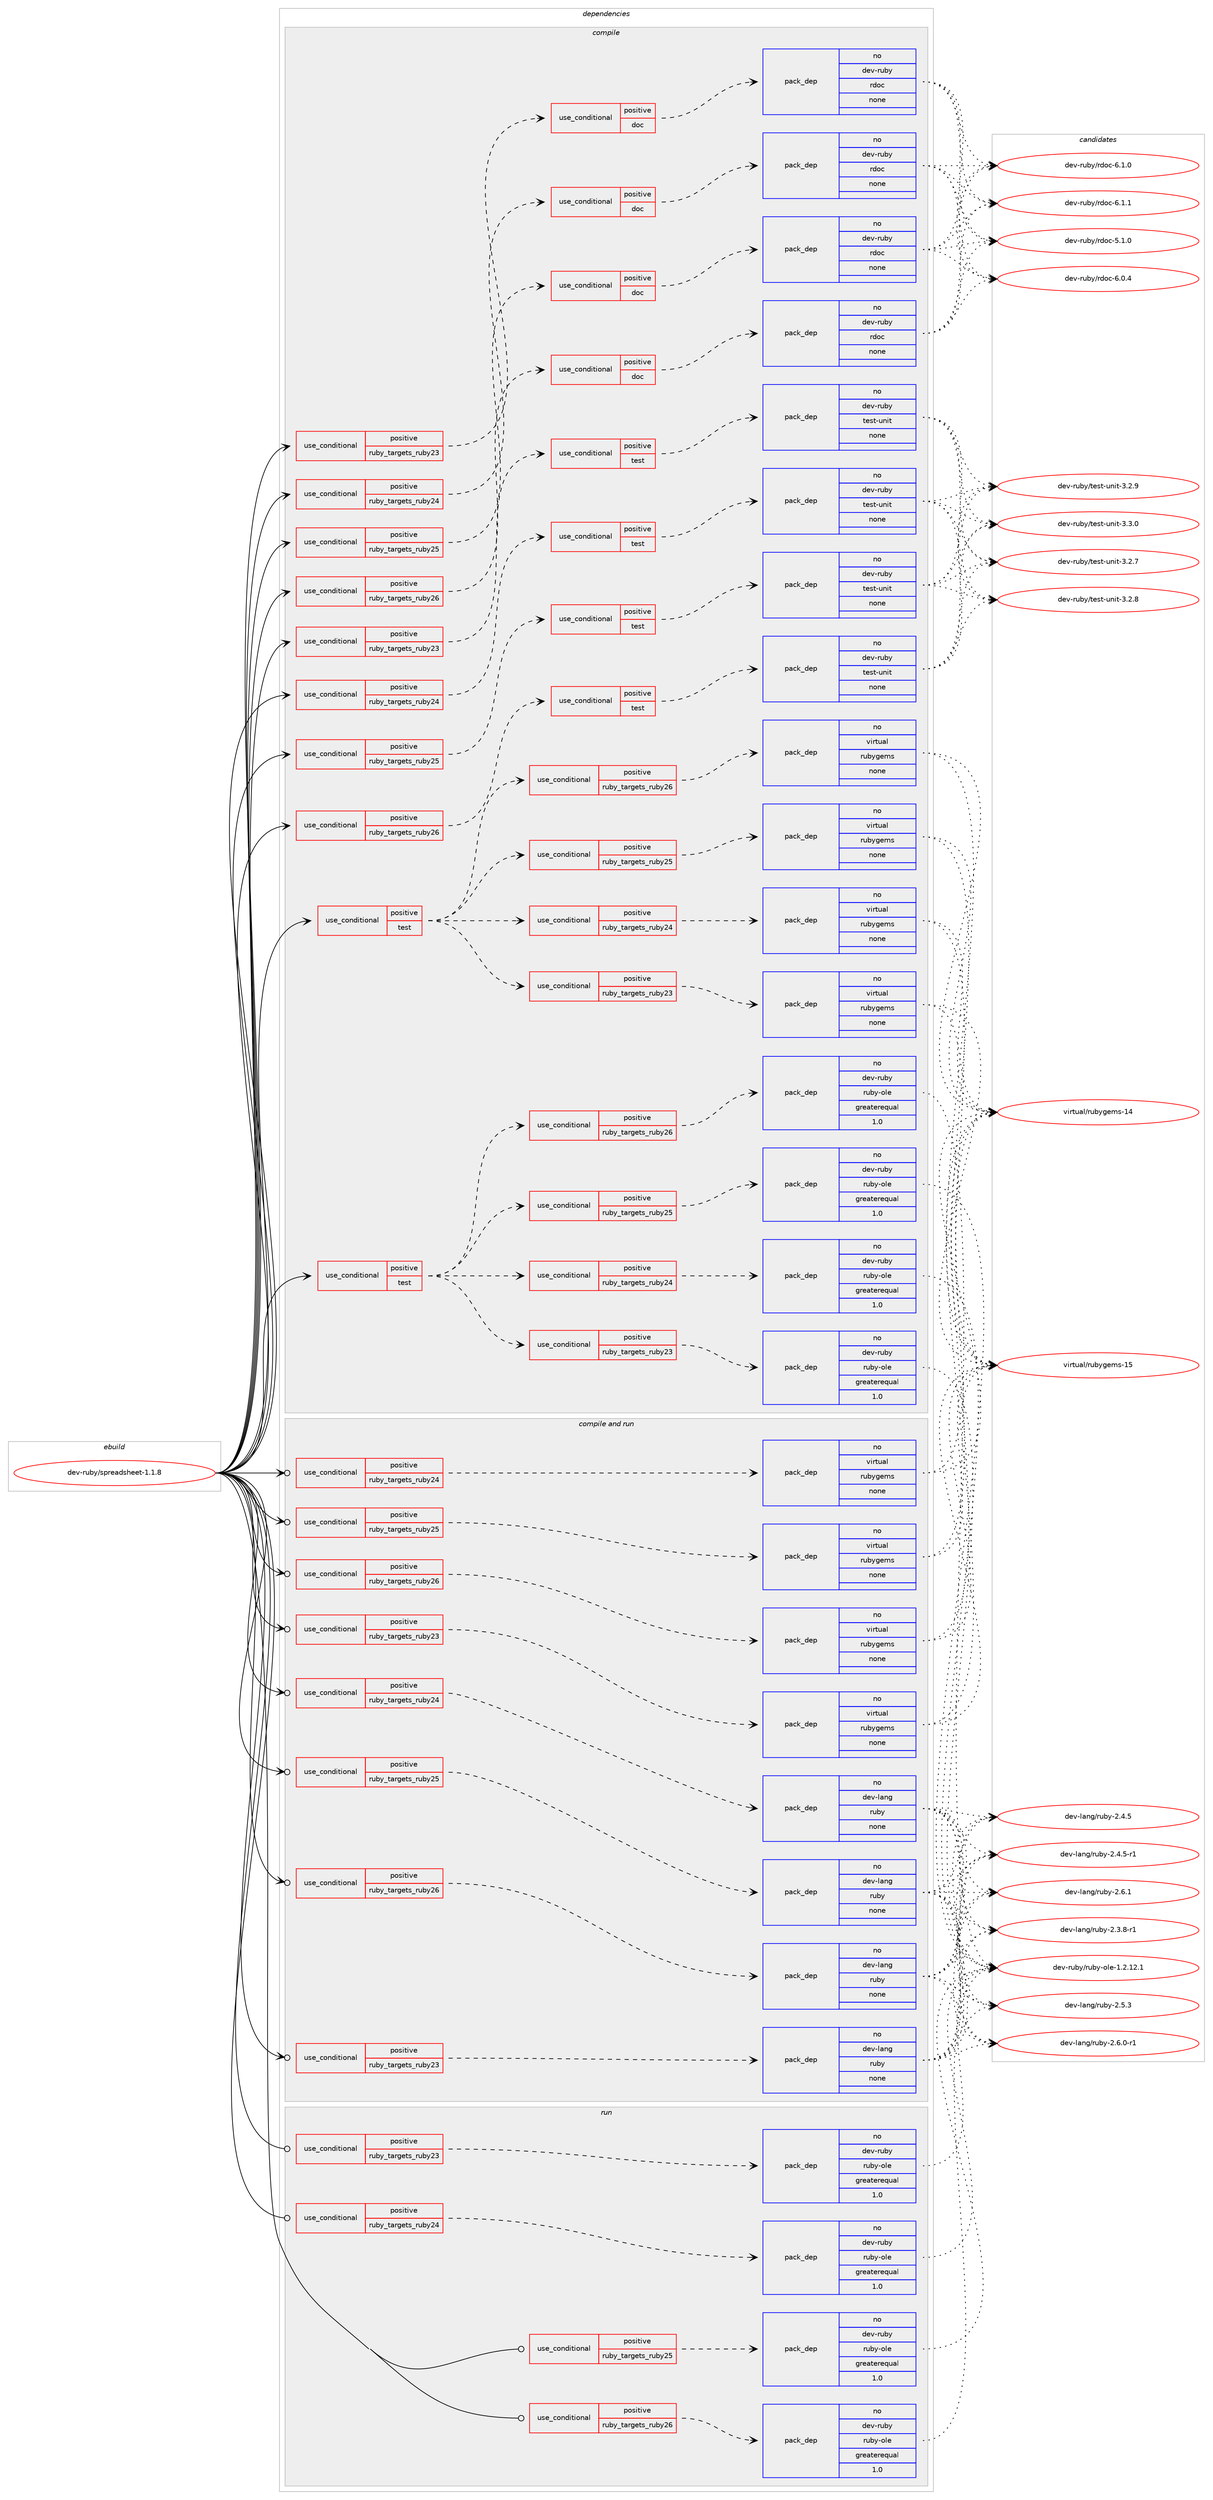 digraph prolog {

# *************
# Graph options
# *************

newrank=true;
concentrate=true;
compound=true;
graph [rankdir=LR,fontname=Helvetica,fontsize=10,ranksep=1.5];#, ranksep=2.5, nodesep=0.2];
edge  [arrowhead=vee];
node  [fontname=Helvetica,fontsize=10];

# **********
# The ebuild
# **********

subgraph cluster_leftcol {
color=gray;
rank=same;
label=<<i>ebuild</i>>;
id [label="dev-ruby/spreadsheet-1.1.8", color=red, width=4, href="../dev-ruby/spreadsheet-1.1.8.svg"];
}

# ****************
# The dependencies
# ****************

subgraph cluster_midcol {
color=gray;
label=<<i>dependencies</i>>;
subgraph cluster_compile {
fillcolor="#eeeeee";
style=filled;
label=<<i>compile</i>>;
subgraph cond418747 {
dependency1530541 [label=<<TABLE BORDER="0" CELLBORDER="1" CELLSPACING="0" CELLPADDING="4"><TR><TD ROWSPAN="3" CELLPADDING="10">use_conditional</TD></TR><TR><TD>positive</TD></TR><TR><TD>ruby_targets_ruby23</TD></TR></TABLE>>, shape=none, color=red];
subgraph cond418748 {
dependency1530542 [label=<<TABLE BORDER="0" CELLBORDER="1" CELLSPACING="0" CELLPADDING="4"><TR><TD ROWSPAN="3" CELLPADDING="10">use_conditional</TD></TR><TR><TD>positive</TD></TR><TR><TD>doc</TD></TR></TABLE>>, shape=none, color=red];
subgraph pack1088278 {
dependency1530543 [label=<<TABLE BORDER="0" CELLBORDER="1" CELLSPACING="0" CELLPADDING="4" WIDTH="220"><TR><TD ROWSPAN="6" CELLPADDING="30">pack_dep</TD></TR><TR><TD WIDTH="110">no</TD></TR><TR><TD>dev-ruby</TD></TR><TR><TD>rdoc</TD></TR><TR><TD>none</TD></TR><TR><TD></TD></TR></TABLE>>, shape=none, color=blue];
}
dependency1530542:e -> dependency1530543:w [weight=20,style="dashed",arrowhead="vee"];
}
dependency1530541:e -> dependency1530542:w [weight=20,style="dashed",arrowhead="vee"];
}
id:e -> dependency1530541:w [weight=20,style="solid",arrowhead="vee"];
subgraph cond418749 {
dependency1530544 [label=<<TABLE BORDER="0" CELLBORDER="1" CELLSPACING="0" CELLPADDING="4"><TR><TD ROWSPAN="3" CELLPADDING="10">use_conditional</TD></TR><TR><TD>positive</TD></TR><TR><TD>ruby_targets_ruby23</TD></TR></TABLE>>, shape=none, color=red];
subgraph cond418750 {
dependency1530545 [label=<<TABLE BORDER="0" CELLBORDER="1" CELLSPACING="0" CELLPADDING="4"><TR><TD ROWSPAN="3" CELLPADDING="10">use_conditional</TD></TR><TR><TD>positive</TD></TR><TR><TD>test</TD></TR></TABLE>>, shape=none, color=red];
subgraph pack1088279 {
dependency1530546 [label=<<TABLE BORDER="0" CELLBORDER="1" CELLSPACING="0" CELLPADDING="4" WIDTH="220"><TR><TD ROWSPAN="6" CELLPADDING="30">pack_dep</TD></TR><TR><TD WIDTH="110">no</TD></TR><TR><TD>dev-ruby</TD></TR><TR><TD>test-unit</TD></TR><TR><TD>none</TD></TR><TR><TD></TD></TR></TABLE>>, shape=none, color=blue];
}
dependency1530545:e -> dependency1530546:w [weight=20,style="dashed",arrowhead="vee"];
}
dependency1530544:e -> dependency1530545:w [weight=20,style="dashed",arrowhead="vee"];
}
id:e -> dependency1530544:w [weight=20,style="solid",arrowhead="vee"];
subgraph cond418751 {
dependency1530547 [label=<<TABLE BORDER="0" CELLBORDER="1" CELLSPACING="0" CELLPADDING="4"><TR><TD ROWSPAN="3" CELLPADDING="10">use_conditional</TD></TR><TR><TD>positive</TD></TR><TR><TD>ruby_targets_ruby24</TD></TR></TABLE>>, shape=none, color=red];
subgraph cond418752 {
dependency1530548 [label=<<TABLE BORDER="0" CELLBORDER="1" CELLSPACING="0" CELLPADDING="4"><TR><TD ROWSPAN="3" CELLPADDING="10">use_conditional</TD></TR><TR><TD>positive</TD></TR><TR><TD>doc</TD></TR></TABLE>>, shape=none, color=red];
subgraph pack1088280 {
dependency1530549 [label=<<TABLE BORDER="0" CELLBORDER="1" CELLSPACING="0" CELLPADDING="4" WIDTH="220"><TR><TD ROWSPAN="6" CELLPADDING="30">pack_dep</TD></TR><TR><TD WIDTH="110">no</TD></TR><TR><TD>dev-ruby</TD></TR><TR><TD>rdoc</TD></TR><TR><TD>none</TD></TR><TR><TD></TD></TR></TABLE>>, shape=none, color=blue];
}
dependency1530548:e -> dependency1530549:w [weight=20,style="dashed",arrowhead="vee"];
}
dependency1530547:e -> dependency1530548:w [weight=20,style="dashed",arrowhead="vee"];
}
id:e -> dependency1530547:w [weight=20,style="solid",arrowhead="vee"];
subgraph cond418753 {
dependency1530550 [label=<<TABLE BORDER="0" CELLBORDER="1" CELLSPACING="0" CELLPADDING="4"><TR><TD ROWSPAN="3" CELLPADDING="10">use_conditional</TD></TR><TR><TD>positive</TD></TR><TR><TD>ruby_targets_ruby24</TD></TR></TABLE>>, shape=none, color=red];
subgraph cond418754 {
dependency1530551 [label=<<TABLE BORDER="0" CELLBORDER="1" CELLSPACING="0" CELLPADDING="4"><TR><TD ROWSPAN="3" CELLPADDING="10">use_conditional</TD></TR><TR><TD>positive</TD></TR><TR><TD>test</TD></TR></TABLE>>, shape=none, color=red];
subgraph pack1088281 {
dependency1530552 [label=<<TABLE BORDER="0" CELLBORDER="1" CELLSPACING="0" CELLPADDING="4" WIDTH="220"><TR><TD ROWSPAN="6" CELLPADDING="30">pack_dep</TD></TR><TR><TD WIDTH="110">no</TD></TR><TR><TD>dev-ruby</TD></TR><TR><TD>test-unit</TD></TR><TR><TD>none</TD></TR><TR><TD></TD></TR></TABLE>>, shape=none, color=blue];
}
dependency1530551:e -> dependency1530552:w [weight=20,style="dashed",arrowhead="vee"];
}
dependency1530550:e -> dependency1530551:w [weight=20,style="dashed",arrowhead="vee"];
}
id:e -> dependency1530550:w [weight=20,style="solid",arrowhead="vee"];
subgraph cond418755 {
dependency1530553 [label=<<TABLE BORDER="0" CELLBORDER="1" CELLSPACING="0" CELLPADDING="4"><TR><TD ROWSPAN="3" CELLPADDING="10">use_conditional</TD></TR><TR><TD>positive</TD></TR><TR><TD>ruby_targets_ruby25</TD></TR></TABLE>>, shape=none, color=red];
subgraph cond418756 {
dependency1530554 [label=<<TABLE BORDER="0" CELLBORDER="1" CELLSPACING="0" CELLPADDING="4"><TR><TD ROWSPAN="3" CELLPADDING="10">use_conditional</TD></TR><TR><TD>positive</TD></TR><TR><TD>doc</TD></TR></TABLE>>, shape=none, color=red];
subgraph pack1088282 {
dependency1530555 [label=<<TABLE BORDER="0" CELLBORDER="1" CELLSPACING="0" CELLPADDING="4" WIDTH="220"><TR><TD ROWSPAN="6" CELLPADDING="30">pack_dep</TD></TR><TR><TD WIDTH="110">no</TD></TR><TR><TD>dev-ruby</TD></TR><TR><TD>rdoc</TD></TR><TR><TD>none</TD></TR><TR><TD></TD></TR></TABLE>>, shape=none, color=blue];
}
dependency1530554:e -> dependency1530555:w [weight=20,style="dashed",arrowhead="vee"];
}
dependency1530553:e -> dependency1530554:w [weight=20,style="dashed",arrowhead="vee"];
}
id:e -> dependency1530553:w [weight=20,style="solid",arrowhead="vee"];
subgraph cond418757 {
dependency1530556 [label=<<TABLE BORDER="0" CELLBORDER="1" CELLSPACING="0" CELLPADDING="4"><TR><TD ROWSPAN="3" CELLPADDING="10">use_conditional</TD></TR><TR><TD>positive</TD></TR><TR><TD>ruby_targets_ruby25</TD></TR></TABLE>>, shape=none, color=red];
subgraph cond418758 {
dependency1530557 [label=<<TABLE BORDER="0" CELLBORDER="1" CELLSPACING="0" CELLPADDING="4"><TR><TD ROWSPAN="3" CELLPADDING="10">use_conditional</TD></TR><TR><TD>positive</TD></TR><TR><TD>test</TD></TR></TABLE>>, shape=none, color=red];
subgraph pack1088283 {
dependency1530558 [label=<<TABLE BORDER="0" CELLBORDER="1" CELLSPACING="0" CELLPADDING="4" WIDTH="220"><TR><TD ROWSPAN="6" CELLPADDING="30">pack_dep</TD></TR><TR><TD WIDTH="110">no</TD></TR><TR><TD>dev-ruby</TD></TR><TR><TD>test-unit</TD></TR><TR><TD>none</TD></TR><TR><TD></TD></TR></TABLE>>, shape=none, color=blue];
}
dependency1530557:e -> dependency1530558:w [weight=20,style="dashed",arrowhead="vee"];
}
dependency1530556:e -> dependency1530557:w [weight=20,style="dashed",arrowhead="vee"];
}
id:e -> dependency1530556:w [weight=20,style="solid",arrowhead="vee"];
subgraph cond418759 {
dependency1530559 [label=<<TABLE BORDER="0" CELLBORDER="1" CELLSPACING="0" CELLPADDING="4"><TR><TD ROWSPAN="3" CELLPADDING="10">use_conditional</TD></TR><TR><TD>positive</TD></TR><TR><TD>ruby_targets_ruby26</TD></TR></TABLE>>, shape=none, color=red];
subgraph cond418760 {
dependency1530560 [label=<<TABLE BORDER="0" CELLBORDER="1" CELLSPACING="0" CELLPADDING="4"><TR><TD ROWSPAN="3" CELLPADDING="10">use_conditional</TD></TR><TR><TD>positive</TD></TR><TR><TD>doc</TD></TR></TABLE>>, shape=none, color=red];
subgraph pack1088284 {
dependency1530561 [label=<<TABLE BORDER="0" CELLBORDER="1" CELLSPACING="0" CELLPADDING="4" WIDTH="220"><TR><TD ROWSPAN="6" CELLPADDING="30">pack_dep</TD></TR><TR><TD WIDTH="110">no</TD></TR><TR><TD>dev-ruby</TD></TR><TR><TD>rdoc</TD></TR><TR><TD>none</TD></TR><TR><TD></TD></TR></TABLE>>, shape=none, color=blue];
}
dependency1530560:e -> dependency1530561:w [weight=20,style="dashed",arrowhead="vee"];
}
dependency1530559:e -> dependency1530560:w [weight=20,style="dashed",arrowhead="vee"];
}
id:e -> dependency1530559:w [weight=20,style="solid",arrowhead="vee"];
subgraph cond418761 {
dependency1530562 [label=<<TABLE BORDER="0" CELLBORDER="1" CELLSPACING="0" CELLPADDING="4"><TR><TD ROWSPAN="3" CELLPADDING="10">use_conditional</TD></TR><TR><TD>positive</TD></TR><TR><TD>ruby_targets_ruby26</TD></TR></TABLE>>, shape=none, color=red];
subgraph cond418762 {
dependency1530563 [label=<<TABLE BORDER="0" CELLBORDER="1" CELLSPACING="0" CELLPADDING="4"><TR><TD ROWSPAN="3" CELLPADDING="10">use_conditional</TD></TR><TR><TD>positive</TD></TR><TR><TD>test</TD></TR></TABLE>>, shape=none, color=red];
subgraph pack1088285 {
dependency1530564 [label=<<TABLE BORDER="0" CELLBORDER="1" CELLSPACING="0" CELLPADDING="4" WIDTH="220"><TR><TD ROWSPAN="6" CELLPADDING="30">pack_dep</TD></TR><TR><TD WIDTH="110">no</TD></TR><TR><TD>dev-ruby</TD></TR><TR><TD>test-unit</TD></TR><TR><TD>none</TD></TR><TR><TD></TD></TR></TABLE>>, shape=none, color=blue];
}
dependency1530563:e -> dependency1530564:w [weight=20,style="dashed",arrowhead="vee"];
}
dependency1530562:e -> dependency1530563:w [weight=20,style="dashed",arrowhead="vee"];
}
id:e -> dependency1530562:w [weight=20,style="solid",arrowhead="vee"];
subgraph cond418763 {
dependency1530565 [label=<<TABLE BORDER="0" CELLBORDER="1" CELLSPACING="0" CELLPADDING="4"><TR><TD ROWSPAN="3" CELLPADDING="10">use_conditional</TD></TR><TR><TD>positive</TD></TR><TR><TD>test</TD></TR></TABLE>>, shape=none, color=red];
subgraph cond418764 {
dependency1530566 [label=<<TABLE BORDER="0" CELLBORDER="1" CELLSPACING="0" CELLPADDING="4"><TR><TD ROWSPAN="3" CELLPADDING="10">use_conditional</TD></TR><TR><TD>positive</TD></TR><TR><TD>ruby_targets_ruby23</TD></TR></TABLE>>, shape=none, color=red];
subgraph pack1088286 {
dependency1530567 [label=<<TABLE BORDER="0" CELLBORDER="1" CELLSPACING="0" CELLPADDING="4" WIDTH="220"><TR><TD ROWSPAN="6" CELLPADDING="30">pack_dep</TD></TR><TR><TD WIDTH="110">no</TD></TR><TR><TD>dev-ruby</TD></TR><TR><TD>ruby-ole</TD></TR><TR><TD>greaterequal</TD></TR><TR><TD>1.0</TD></TR></TABLE>>, shape=none, color=blue];
}
dependency1530566:e -> dependency1530567:w [weight=20,style="dashed",arrowhead="vee"];
}
dependency1530565:e -> dependency1530566:w [weight=20,style="dashed",arrowhead="vee"];
subgraph cond418765 {
dependency1530568 [label=<<TABLE BORDER="0" CELLBORDER="1" CELLSPACING="0" CELLPADDING="4"><TR><TD ROWSPAN="3" CELLPADDING="10">use_conditional</TD></TR><TR><TD>positive</TD></TR><TR><TD>ruby_targets_ruby24</TD></TR></TABLE>>, shape=none, color=red];
subgraph pack1088287 {
dependency1530569 [label=<<TABLE BORDER="0" CELLBORDER="1" CELLSPACING="0" CELLPADDING="4" WIDTH="220"><TR><TD ROWSPAN="6" CELLPADDING="30">pack_dep</TD></TR><TR><TD WIDTH="110">no</TD></TR><TR><TD>dev-ruby</TD></TR><TR><TD>ruby-ole</TD></TR><TR><TD>greaterequal</TD></TR><TR><TD>1.0</TD></TR></TABLE>>, shape=none, color=blue];
}
dependency1530568:e -> dependency1530569:w [weight=20,style="dashed",arrowhead="vee"];
}
dependency1530565:e -> dependency1530568:w [weight=20,style="dashed",arrowhead="vee"];
subgraph cond418766 {
dependency1530570 [label=<<TABLE BORDER="0" CELLBORDER="1" CELLSPACING="0" CELLPADDING="4"><TR><TD ROWSPAN="3" CELLPADDING="10">use_conditional</TD></TR><TR><TD>positive</TD></TR><TR><TD>ruby_targets_ruby25</TD></TR></TABLE>>, shape=none, color=red];
subgraph pack1088288 {
dependency1530571 [label=<<TABLE BORDER="0" CELLBORDER="1" CELLSPACING="0" CELLPADDING="4" WIDTH="220"><TR><TD ROWSPAN="6" CELLPADDING="30">pack_dep</TD></TR><TR><TD WIDTH="110">no</TD></TR><TR><TD>dev-ruby</TD></TR><TR><TD>ruby-ole</TD></TR><TR><TD>greaterequal</TD></TR><TR><TD>1.0</TD></TR></TABLE>>, shape=none, color=blue];
}
dependency1530570:e -> dependency1530571:w [weight=20,style="dashed",arrowhead="vee"];
}
dependency1530565:e -> dependency1530570:w [weight=20,style="dashed",arrowhead="vee"];
subgraph cond418767 {
dependency1530572 [label=<<TABLE BORDER="0" CELLBORDER="1" CELLSPACING="0" CELLPADDING="4"><TR><TD ROWSPAN="3" CELLPADDING="10">use_conditional</TD></TR><TR><TD>positive</TD></TR><TR><TD>ruby_targets_ruby26</TD></TR></TABLE>>, shape=none, color=red];
subgraph pack1088289 {
dependency1530573 [label=<<TABLE BORDER="0" CELLBORDER="1" CELLSPACING="0" CELLPADDING="4" WIDTH="220"><TR><TD ROWSPAN="6" CELLPADDING="30">pack_dep</TD></TR><TR><TD WIDTH="110">no</TD></TR><TR><TD>dev-ruby</TD></TR><TR><TD>ruby-ole</TD></TR><TR><TD>greaterequal</TD></TR><TR><TD>1.0</TD></TR></TABLE>>, shape=none, color=blue];
}
dependency1530572:e -> dependency1530573:w [weight=20,style="dashed",arrowhead="vee"];
}
dependency1530565:e -> dependency1530572:w [weight=20,style="dashed",arrowhead="vee"];
}
id:e -> dependency1530565:w [weight=20,style="solid",arrowhead="vee"];
subgraph cond418768 {
dependency1530574 [label=<<TABLE BORDER="0" CELLBORDER="1" CELLSPACING="0" CELLPADDING="4"><TR><TD ROWSPAN="3" CELLPADDING="10">use_conditional</TD></TR><TR><TD>positive</TD></TR><TR><TD>test</TD></TR></TABLE>>, shape=none, color=red];
subgraph cond418769 {
dependency1530575 [label=<<TABLE BORDER="0" CELLBORDER="1" CELLSPACING="0" CELLPADDING="4"><TR><TD ROWSPAN="3" CELLPADDING="10">use_conditional</TD></TR><TR><TD>positive</TD></TR><TR><TD>ruby_targets_ruby23</TD></TR></TABLE>>, shape=none, color=red];
subgraph pack1088290 {
dependency1530576 [label=<<TABLE BORDER="0" CELLBORDER="1" CELLSPACING="0" CELLPADDING="4" WIDTH="220"><TR><TD ROWSPAN="6" CELLPADDING="30">pack_dep</TD></TR><TR><TD WIDTH="110">no</TD></TR><TR><TD>virtual</TD></TR><TR><TD>rubygems</TD></TR><TR><TD>none</TD></TR><TR><TD></TD></TR></TABLE>>, shape=none, color=blue];
}
dependency1530575:e -> dependency1530576:w [weight=20,style="dashed",arrowhead="vee"];
}
dependency1530574:e -> dependency1530575:w [weight=20,style="dashed",arrowhead="vee"];
subgraph cond418770 {
dependency1530577 [label=<<TABLE BORDER="0" CELLBORDER="1" CELLSPACING="0" CELLPADDING="4"><TR><TD ROWSPAN="3" CELLPADDING="10">use_conditional</TD></TR><TR><TD>positive</TD></TR><TR><TD>ruby_targets_ruby24</TD></TR></TABLE>>, shape=none, color=red];
subgraph pack1088291 {
dependency1530578 [label=<<TABLE BORDER="0" CELLBORDER="1" CELLSPACING="0" CELLPADDING="4" WIDTH="220"><TR><TD ROWSPAN="6" CELLPADDING="30">pack_dep</TD></TR><TR><TD WIDTH="110">no</TD></TR><TR><TD>virtual</TD></TR><TR><TD>rubygems</TD></TR><TR><TD>none</TD></TR><TR><TD></TD></TR></TABLE>>, shape=none, color=blue];
}
dependency1530577:e -> dependency1530578:w [weight=20,style="dashed",arrowhead="vee"];
}
dependency1530574:e -> dependency1530577:w [weight=20,style="dashed",arrowhead="vee"];
subgraph cond418771 {
dependency1530579 [label=<<TABLE BORDER="0" CELLBORDER="1" CELLSPACING="0" CELLPADDING="4"><TR><TD ROWSPAN="3" CELLPADDING="10">use_conditional</TD></TR><TR><TD>positive</TD></TR><TR><TD>ruby_targets_ruby25</TD></TR></TABLE>>, shape=none, color=red];
subgraph pack1088292 {
dependency1530580 [label=<<TABLE BORDER="0" CELLBORDER="1" CELLSPACING="0" CELLPADDING="4" WIDTH="220"><TR><TD ROWSPAN="6" CELLPADDING="30">pack_dep</TD></TR><TR><TD WIDTH="110">no</TD></TR><TR><TD>virtual</TD></TR><TR><TD>rubygems</TD></TR><TR><TD>none</TD></TR><TR><TD></TD></TR></TABLE>>, shape=none, color=blue];
}
dependency1530579:e -> dependency1530580:w [weight=20,style="dashed",arrowhead="vee"];
}
dependency1530574:e -> dependency1530579:w [weight=20,style="dashed",arrowhead="vee"];
subgraph cond418772 {
dependency1530581 [label=<<TABLE BORDER="0" CELLBORDER="1" CELLSPACING="0" CELLPADDING="4"><TR><TD ROWSPAN="3" CELLPADDING="10">use_conditional</TD></TR><TR><TD>positive</TD></TR><TR><TD>ruby_targets_ruby26</TD></TR></TABLE>>, shape=none, color=red];
subgraph pack1088293 {
dependency1530582 [label=<<TABLE BORDER="0" CELLBORDER="1" CELLSPACING="0" CELLPADDING="4" WIDTH="220"><TR><TD ROWSPAN="6" CELLPADDING="30">pack_dep</TD></TR><TR><TD WIDTH="110">no</TD></TR><TR><TD>virtual</TD></TR><TR><TD>rubygems</TD></TR><TR><TD>none</TD></TR><TR><TD></TD></TR></TABLE>>, shape=none, color=blue];
}
dependency1530581:e -> dependency1530582:w [weight=20,style="dashed",arrowhead="vee"];
}
dependency1530574:e -> dependency1530581:w [weight=20,style="dashed",arrowhead="vee"];
}
id:e -> dependency1530574:w [weight=20,style="solid",arrowhead="vee"];
}
subgraph cluster_compileandrun {
fillcolor="#eeeeee";
style=filled;
label=<<i>compile and run</i>>;
subgraph cond418773 {
dependency1530583 [label=<<TABLE BORDER="0" CELLBORDER="1" CELLSPACING="0" CELLPADDING="4"><TR><TD ROWSPAN="3" CELLPADDING="10">use_conditional</TD></TR><TR><TD>positive</TD></TR><TR><TD>ruby_targets_ruby23</TD></TR></TABLE>>, shape=none, color=red];
subgraph pack1088294 {
dependency1530584 [label=<<TABLE BORDER="0" CELLBORDER="1" CELLSPACING="0" CELLPADDING="4" WIDTH="220"><TR><TD ROWSPAN="6" CELLPADDING="30">pack_dep</TD></TR><TR><TD WIDTH="110">no</TD></TR><TR><TD>dev-lang</TD></TR><TR><TD>ruby</TD></TR><TR><TD>none</TD></TR><TR><TD></TD></TR></TABLE>>, shape=none, color=blue];
}
dependency1530583:e -> dependency1530584:w [weight=20,style="dashed",arrowhead="vee"];
}
id:e -> dependency1530583:w [weight=20,style="solid",arrowhead="odotvee"];
subgraph cond418774 {
dependency1530585 [label=<<TABLE BORDER="0" CELLBORDER="1" CELLSPACING="0" CELLPADDING="4"><TR><TD ROWSPAN="3" CELLPADDING="10">use_conditional</TD></TR><TR><TD>positive</TD></TR><TR><TD>ruby_targets_ruby23</TD></TR></TABLE>>, shape=none, color=red];
subgraph pack1088295 {
dependency1530586 [label=<<TABLE BORDER="0" CELLBORDER="1" CELLSPACING="0" CELLPADDING="4" WIDTH="220"><TR><TD ROWSPAN="6" CELLPADDING="30">pack_dep</TD></TR><TR><TD WIDTH="110">no</TD></TR><TR><TD>virtual</TD></TR><TR><TD>rubygems</TD></TR><TR><TD>none</TD></TR><TR><TD></TD></TR></TABLE>>, shape=none, color=blue];
}
dependency1530585:e -> dependency1530586:w [weight=20,style="dashed",arrowhead="vee"];
}
id:e -> dependency1530585:w [weight=20,style="solid",arrowhead="odotvee"];
subgraph cond418775 {
dependency1530587 [label=<<TABLE BORDER="0" CELLBORDER="1" CELLSPACING="0" CELLPADDING="4"><TR><TD ROWSPAN="3" CELLPADDING="10">use_conditional</TD></TR><TR><TD>positive</TD></TR><TR><TD>ruby_targets_ruby24</TD></TR></TABLE>>, shape=none, color=red];
subgraph pack1088296 {
dependency1530588 [label=<<TABLE BORDER="0" CELLBORDER="1" CELLSPACING="0" CELLPADDING="4" WIDTH="220"><TR><TD ROWSPAN="6" CELLPADDING="30">pack_dep</TD></TR><TR><TD WIDTH="110">no</TD></TR><TR><TD>dev-lang</TD></TR><TR><TD>ruby</TD></TR><TR><TD>none</TD></TR><TR><TD></TD></TR></TABLE>>, shape=none, color=blue];
}
dependency1530587:e -> dependency1530588:w [weight=20,style="dashed",arrowhead="vee"];
}
id:e -> dependency1530587:w [weight=20,style="solid",arrowhead="odotvee"];
subgraph cond418776 {
dependency1530589 [label=<<TABLE BORDER="0" CELLBORDER="1" CELLSPACING="0" CELLPADDING="4"><TR><TD ROWSPAN="3" CELLPADDING="10">use_conditional</TD></TR><TR><TD>positive</TD></TR><TR><TD>ruby_targets_ruby24</TD></TR></TABLE>>, shape=none, color=red];
subgraph pack1088297 {
dependency1530590 [label=<<TABLE BORDER="0" CELLBORDER="1" CELLSPACING="0" CELLPADDING="4" WIDTH="220"><TR><TD ROWSPAN="6" CELLPADDING="30">pack_dep</TD></TR><TR><TD WIDTH="110">no</TD></TR><TR><TD>virtual</TD></TR><TR><TD>rubygems</TD></TR><TR><TD>none</TD></TR><TR><TD></TD></TR></TABLE>>, shape=none, color=blue];
}
dependency1530589:e -> dependency1530590:w [weight=20,style="dashed",arrowhead="vee"];
}
id:e -> dependency1530589:w [weight=20,style="solid",arrowhead="odotvee"];
subgraph cond418777 {
dependency1530591 [label=<<TABLE BORDER="0" CELLBORDER="1" CELLSPACING="0" CELLPADDING="4"><TR><TD ROWSPAN="3" CELLPADDING="10">use_conditional</TD></TR><TR><TD>positive</TD></TR><TR><TD>ruby_targets_ruby25</TD></TR></TABLE>>, shape=none, color=red];
subgraph pack1088298 {
dependency1530592 [label=<<TABLE BORDER="0" CELLBORDER="1" CELLSPACING="0" CELLPADDING="4" WIDTH="220"><TR><TD ROWSPAN="6" CELLPADDING="30">pack_dep</TD></TR><TR><TD WIDTH="110">no</TD></TR><TR><TD>dev-lang</TD></TR><TR><TD>ruby</TD></TR><TR><TD>none</TD></TR><TR><TD></TD></TR></TABLE>>, shape=none, color=blue];
}
dependency1530591:e -> dependency1530592:w [weight=20,style="dashed",arrowhead="vee"];
}
id:e -> dependency1530591:w [weight=20,style="solid",arrowhead="odotvee"];
subgraph cond418778 {
dependency1530593 [label=<<TABLE BORDER="0" CELLBORDER="1" CELLSPACING="0" CELLPADDING="4"><TR><TD ROWSPAN="3" CELLPADDING="10">use_conditional</TD></TR><TR><TD>positive</TD></TR><TR><TD>ruby_targets_ruby25</TD></TR></TABLE>>, shape=none, color=red];
subgraph pack1088299 {
dependency1530594 [label=<<TABLE BORDER="0" CELLBORDER="1" CELLSPACING="0" CELLPADDING="4" WIDTH="220"><TR><TD ROWSPAN="6" CELLPADDING="30">pack_dep</TD></TR><TR><TD WIDTH="110">no</TD></TR><TR><TD>virtual</TD></TR><TR><TD>rubygems</TD></TR><TR><TD>none</TD></TR><TR><TD></TD></TR></TABLE>>, shape=none, color=blue];
}
dependency1530593:e -> dependency1530594:w [weight=20,style="dashed",arrowhead="vee"];
}
id:e -> dependency1530593:w [weight=20,style="solid",arrowhead="odotvee"];
subgraph cond418779 {
dependency1530595 [label=<<TABLE BORDER="0" CELLBORDER="1" CELLSPACING="0" CELLPADDING="4"><TR><TD ROWSPAN="3" CELLPADDING="10">use_conditional</TD></TR><TR><TD>positive</TD></TR><TR><TD>ruby_targets_ruby26</TD></TR></TABLE>>, shape=none, color=red];
subgraph pack1088300 {
dependency1530596 [label=<<TABLE BORDER="0" CELLBORDER="1" CELLSPACING="0" CELLPADDING="4" WIDTH="220"><TR><TD ROWSPAN="6" CELLPADDING="30">pack_dep</TD></TR><TR><TD WIDTH="110">no</TD></TR><TR><TD>dev-lang</TD></TR><TR><TD>ruby</TD></TR><TR><TD>none</TD></TR><TR><TD></TD></TR></TABLE>>, shape=none, color=blue];
}
dependency1530595:e -> dependency1530596:w [weight=20,style="dashed",arrowhead="vee"];
}
id:e -> dependency1530595:w [weight=20,style="solid",arrowhead="odotvee"];
subgraph cond418780 {
dependency1530597 [label=<<TABLE BORDER="0" CELLBORDER="1" CELLSPACING="0" CELLPADDING="4"><TR><TD ROWSPAN="3" CELLPADDING="10">use_conditional</TD></TR><TR><TD>positive</TD></TR><TR><TD>ruby_targets_ruby26</TD></TR></TABLE>>, shape=none, color=red];
subgraph pack1088301 {
dependency1530598 [label=<<TABLE BORDER="0" CELLBORDER="1" CELLSPACING="0" CELLPADDING="4" WIDTH="220"><TR><TD ROWSPAN="6" CELLPADDING="30">pack_dep</TD></TR><TR><TD WIDTH="110">no</TD></TR><TR><TD>virtual</TD></TR><TR><TD>rubygems</TD></TR><TR><TD>none</TD></TR><TR><TD></TD></TR></TABLE>>, shape=none, color=blue];
}
dependency1530597:e -> dependency1530598:w [weight=20,style="dashed",arrowhead="vee"];
}
id:e -> dependency1530597:w [weight=20,style="solid",arrowhead="odotvee"];
}
subgraph cluster_run {
fillcolor="#eeeeee";
style=filled;
label=<<i>run</i>>;
subgraph cond418781 {
dependency1530599 [label=<<TABLE BORDER="0" CELLBORDER="1" CELLSPACING="0" CELLPADDING="4"><TR><TD ROWSPAN="3" CELLPADDING="10">use_conditional</TD></TR><TR><TD>positive</TD></TR><TR><TD>ruby_targets_ruby23</TD></TR></TABLE>>, shape=none, color=red];
subgraph pack1088302 {
dependency1530600 [label=<<TABLE BORDER="0" CELLBORDER="1" CELLSPACING="0" CELLPADDING="4" WIDTH="220"><TR><TD ROWSPAN="6" CELLPADDING="30">pack_dep</TD></TR><TR><TD WIDTH="110">no</TD></TR><TR><TD>dev-ruby</TD></TR><TR><TD>ruby-ole</TD></TR><TR><TD>greaterequal</TD></TR><TR><TD>1.0</TD></TR></TABLE>>, shape=none, color=blue];
}
dependency1530599:e -> dependency1530600:w [weight=20,style="dashed",arrowhead="vee"];
}
id:e -> dependency1530599:w [weight=20,style="solid",arrowhead="odot"];
subgraph cond418782 {
dependency1530601 [label=<<TABLE BORDER="0" CELLBORDER="1" CELLSPACING="0" CELLPADDING="4"><TR><TD ROWSPAN="3" CELLPADDING="10">use_conditional</TD></TR><TR><TD>positive</TD></TR><TR><TD>ruby_targets_ruby24</TD></TR></TABLE>>, shape=none, color=red];
subgraph pack1088303 {
dependency1530602 [label=<<TABLE BORDER="0" CELLBORDER="1" CELLSPACING="0" CELLPADDING="4" WIDTH="220"><TR><TD ROWSPAN="6" CELLPADDING="30">pack_dep</TD></TR><TR><TD WIDTH="110">no</TD></TR><TR><TD>dev-ruby</TD></TR><TR><TD>ruby-ole</TD></TR><TR><TD>greaterequal</TD></TR><TR><TD>1.0</TD></TR></TABLE>>, shape=none, color=blue];
}
dependency1530601:e -> dependency1530602:w [weight=20,style="dashed",arrowhead="vee"];
}
id:e -> dependency1530601:w [weight=20,style="solid",arrowhead="odot"];
subgraph cond418783 {
dependency1530603 [label=<<TABLE BORDER="0" CELLBORDER="1" CELLSPACING="0" CELLPADDING="4"><TR><TD ROWSPAN="3" CELLPADDING="10">use_conditional</TD></TR><TR><TD>positive</TD></TR><TR><TD>ruby_targets_ruby25</TD></TR></TABLE>>, shape=none, color=red];
subgraph pack1088304 {
dependency1530604 [label=<<TABLE BORDER="0" CELLBORDER="1" CELLSPACING="0" CELLPADDING="4" WIDTH="220"><TR><TD ROWSPAN="6" CELLPADDING="30">pack_dep</TD></TR><TR><TD WIDTH="110">no</TD></TR><TR><TD>dev-ruby</TD></TR><TR><TD>ruby-ole</TD></TR><TR><TD>greaterequal</TD></TR><TR><TD>1.0</TD></TR></TABLE>>, shape=none, color=blue];
}
dependency1530603:e -> dependency1530604:w [weight=20,style="dashed",arrowhead="vee"];
}
id:e -> dependency1530603:w [weight=20,style="solid",arrowhead="odot"];
subgraph cond418784 {
dependency1530605 [label=<<TABLE BORDER="0" CELLBORDER="1" CELLSPACING="0" CELLPADDING="4"><TR><TD ROWSPAN="3" CELLPADDING="10">use_conditional</TD></TR><TR><TD>positive</TD></TR><TR><TD>ruby_targets_ruby26</TD></TR></TABLE>>, shape=none, color=red];
subgraph pack1088305 {
dependency1530606 [label=<<TABLE BORDER="0" CELLBORDER="1" CELLSPACING="0" CELLPADDING="4" WIDTH="220"><TR><TD ROWSPAN="6" CELLPADDING="30">pack_dep</TD></TR><TR><TD WIDTH="110">no</TD></TR><TR><TD>dev-ruby</TD></TR><TR><TD>ruby-ole</TD></TR><TR><TD>greaterequal</TD></TR><TR><TD>1.0</TD></TR></TABLE>>, shape=none, color=blue];
}
dependency1530605:e -> dependency1530606:w [weight=20,style="dashed",arrowhead="vee"];
}
id:e -> dependency1530605:w [weight=20,style="solid",arrowhead="odot"];
}
}

# **************
# The candidates
# **************

subgraph cluster_choices {
rank=same;
color=gray;
label=<<i>candidates</i>>;

subgraph choice1088278 {
color=black;
nodesep=1;
choice10010111845114117981214711410011199455346494648 [label="dev-ruby/rdoc-5.1.0", color=red, width=4,href="../dev-ruby/rdoc-5.1.0.svg"];
choice10010111845114117981214711410011199455446484652 [label="dev-ruby/rdoc-6.0.4", color=red, width=4,href="../dev-ruby/rdoc-6.0.4.svg"];
choice10010111845114117981214711410011199455446494648 [label="dev-ruby/rdoc-6.1.0", color=red, width=4,href="../dev-ruby/rdoc-6.1.0.svg"];
choice10010111845114117981214711410011199455446494649 [label="dev-ruby/rdoc-6.1.1", color=red, width=4,href="../dev-ruby/rdoc-6.1.1.svg"];
dependency1530543:e -> choice10010111845114117981214711410011199455346494648:w [style=dotted,weight="100"];
dependency1530543:e -> choice10010111845114117981214711410011199455446484652:w [style=dotted,weight="100"];
dependency1530543:e -> choice10010111845114117981214711410011199455446494648:w [style=dotted,weight="100"];
dependency1530543:e -> choice10010111845114117981214711410011199455446494649:w [style=dotted,weight="100"];
}
subgraph choice1088279 {
color=black;
nodesep=1;
choice10010111845114117981214711610111511645117110105116455146504655 [label="dev-ruby/test-unit-3.2.7", color=red, width=4,href="../dev-ruby/test-unit-3.2.7.svg"];
choice10010111845114117981214711610111511645117110105116455146504656 [label="dev-ruby/test-unit-3.2.8", color=red, width=4,href="../dev-ruby/test-unit-3.2.8.svg"];
choice10010111845114117981214711610111511645117110105116455146504657 [label="dev-ruby/test-unit-3.2.9", color=red, width=4,href="../dev-ruby/test-unit-3.2.9.svg"];
choice10010111845114117981214711610111511645117110105116455146514648 [label="dev-ruby/test-unit-3.3.0", color=red, width=4,href="../dev-ruby/test-unit-3.3.0.svg"];
dependency1530546:e -> choice10010111845114117981214711610111511645117110105116455146504655:w [style=dotted,weight="100"];
dependency1530546:e -> choice10010111845114117981214711610111511645117110105116455146504656:w [style=dotted,weight="100"];
dependency1530546:e -> choice10010111845114117981214711610111511645117110105116455146504657:w [style=dotted,weight="100"];
dependency1530546:e -> choice10010111845114117981214711610111511645117110105116455146514648:w [style=dotted,weight="100"];
}
subgraph choice1088280 {
color=black;
nodesep=1;
choice10010111845114117981214711410011199455346494648 [label="dev-ruby/rdoc-5.1.0", color=red, width=4,href="../dev-ruby/rdoc-5.1.0.svg"];
choice10010111845114117981214711410011199455446484652 [label="dev-ruby/rdoc-6.0.4", color=red, width=4,href="../dev-ruby/rdoc-6.0.4.svg"];
choice10010111845114117981214711410011199455446494648 [label="dev-ruby/rdoc-6.1.0", color=red, width=4,href="../dev-ruby/rdoc-6.1.0.svg"];
choice10010111845114117981214711410011199455446494649 [label="dev-ruby/rdoc-6.1.1", color=red, width=4,href="../dev-ruby/rdoc-6.1.1.svg"];
dependency1530549:e -> choice10010111845114117981214711410011199455346494648:w [style=dotted,weight="100"];
dependency1530549:e -> choice10010111845114117981214711410011199455446484652:w [style=dotted,weight="100"];
dependency1530549:e -> choice10010111845114117981214711410011199455446494648:w [style=dotted,weight="100"];
dependency1530549:e -> choice10010111845114117981214711410011199455446494649:w [style=dotted,weight="100"];
}
subgraph choice1088281 {
color=black;
nodesep=1;
choice10010111845114117981214711610111511645117110105116455146504655 [label="dev-ruby/test-unit-3.2.7", color=red, width=4,href="../dev-ruby/test-unit-3.2.7.svg"];
choice10010111845114117981214711610111511645117110105116455146504656 [label="dev-ruby/test-unit-3.2.8", color=red, width=4,href="../dev-ruby/test-unit-3.2.8.svg"];
choice10010111845114117981214711610111511645117110105116455146504657 [label="dev-ruby/test-unit-3.2.9", color=red, width=4,href="../dev-ruby/test-unit-3.2.9.svg"];
choice10010111845114117981214711610111511645117110105116455146514648 [label="dev-ruby/test-unit-3.3.0", color=red, width=4,href="../dev-ruby/test-unit-3.3.0.svg"];
dependency1530552:e -> choice10010111845114117981214711610111511645117110105116455146504655:w [style=dotted,weight="100"];
dependency1530552:e -> choice10010111845114117981214711610111511645117110105116455146504656:w [style=dotted,weight="100"];
dependency1530552:e -> choice10010111845114117981214711610111511645117110105116455146504657:w [style=dotted,weight="100"];
dependency1530552:e -> choice10010111845114117981214711610111511645117110105116455146514648:w [style=dotted,weight="100"];
}
subgraph choice1088282 {
color=black;
nodesep=1;
choice10010111845114117981214711410011199455346494648 [label="dev-ruby/rdoc-5.1.0", color=red, width=4,href="../dev-ruby/rdoc-5.1.0.svg"];
choice10010111845114117981214711410011199455446484652 [label="dev-ruby/rdoc-6.0.4", color=red, width=4,href="../dev-ruby/rdoc-6.0.4.svg"];
choice10010111845114117981214711410011199455446494648 [label="dev-ruby/rdoc-6.1.0", color=red, width=4,href="../dev-ruby/rdoc-6.1.0.svg"];
choice10010111845114117981214711410011199455446494649 [label="dev-ruby/rdoc-6.1.1", color=red, width=4,href="../dev-ruby/rdoc-6.1.1.svg"];
dependency1530555:e -> choice10010111845114117981214711410011199455346494648:w [style=dotted,weight="100"];
dependency1530555:e -> choice10010111845114117981214711410011199455446484652:w [style=dotted,weight="100"];
dependency1530555:e -> choice10010111845114117981214711410011199455446494648:w [style=dotted,weight="100"];
dependency1530555:e -> choice10010111845114117981214711410011199455446494649:w [style=dotted,weight="100"];
}
subgraph choice1088283 {
color=black;
nodesep=1;
choice10010111845114117981214711610111511645117110105116455146504655 [label="dev-ruby/test-unit-3.2.7", color=red, width=4,href="../dev-ruby/test-unit-3.2.7.svg"];
choice10010111845114117981214711610111511645117110105116455146504656 [label="dev-ruby/test-unit-3.2.8", color=red, width=4,href="../dev-ruby/test-unit-3.2.8.svg"];
choice10010111845114117981214711610111511645117110105116455146504657 [label="dev-ruby/test-unit-3.2.9", color=red, width=4,href="../dev-ruby/test-unit-3.2.9.svg"];
choice10010111845114117981214711610111511645117110105116455146514648 [label="dev-ruby/test-unit-3.3.0", color=red, width=4,href="../dev-ruby/test-unit-3.3.0.svg"];
dependency1530558:e -> choice10010111845114117981214711610111511645117110105116455146504655:w [style=dotted,weight="100"];
dependency1530558:e -> choice10010111845114117981214711610111511645117110105116455146504656:w [style=dotted,weight="100"];
dependency1530558:e -> choice10010111845114117981214711610111511645117110105116455146504657:w [style=dotted,weight="100"];
dependency1530558:e -> choice10010111845114117981214711610111511645117110105116455146514648:w [style=dotted,weight="100"];
}
subgraph choice1088284 {
color=black;
nodesep=1;
choice10010111845114117981214711410011199455346494648 [label="dev-ruby/rdoc-5.1.0", color=red, width=4,href="../dev-ruby/rdoc-5.1.0.svg"];
choice10010111845114117981214711410011199455446484652 [label="dev-ruby/rdoc-6.0.4", color=red, width=4,href="../dev-ruby/rdoc-6.0.4.svg"];
choice10010111845114117981214711410011199455446494648 [label="dev-ruby/rdoc-6.1.0", color=red, width=4,href="../dev-ruby/rdoc-6.1.0.svg"];
choice10010111845114117981214711410011199455446494649 [label="dev-ruby/rdoc-6.1.1", color=red, width=4,href="../dev-ruby/rdoc-6.1.1.svg"];
dependency1530561:e -> choice10010111845114117981214711410011199455346494648:w [style=dotted,weight="100"];
dependency1530561:e -> choice10010111845114117981214711410011199455446484652:w [style=dotted,weight="100"];
dependency1530561:e -> choice10010111845114117981214711410011199455446494648:w [style=dotted,weight="100"];
dependency1530561:e -> choice10010111845114117981214711410011199455446494649:w [style=dotted,weight="100"];
}
subgraph choice1088285 {
color=black;
nodesep=1;
choice10010111845114117981214711610111511645117110105116455146504655 [label="dev-ruby/test-unit-3.2.7", color=red, width=4,href="../dev-ruby/test-unit-3.2.7.svg"];
choice10010111845114117981214711610111511645117110105116455146504656 [label="dev-ruby/test-unit-3.2.8", color=red, width=4,href="../dev-ruby/test-unit-3.2.8.svg"];
choice10010111845114117981214711610111511645117110105116455146504657 [label="dev-ruby/test-unit-3.2.9", color=red, width=4,href="../dev-ruby/test-unit-3.2.9.svg"];
choice10010111845114117981214711610111511645117110105116455146514648 [label="dev-ruby/test-unit-3.3.0", color=red, width=4,href="../dev-ruby/test-unit-3.3.0.svg"];
dependency1530564:e -> choice10010111845114117981214711610111511645117110105116455146504655:w [style=dotted,weight="100"];
dependency1530564:e -> choice10010111845114117981214711610111511645117110105116455146504656:w [style=dotted,weight="100"];
dependency1530564:e -> choice10010111845114117981214711610111511645117110105116455146504657:w [style=dotted,weight="100"];
dependency1530564:e -> choice10010111845114117981214711610111511645117110105116455146514648:w [style=dotted,weight="100"];
}
subgraph choice1088286 {
color=black;
nodesep=1;
choice1001011184511411798121471141179812145111108101454946504649504649 [label="dev-ruby/ruby-ole-1.2.12.1", color=red, width=4,href="../dev-ruby/ruby-ole-1.2.12.1.svg"];
dependency1530567:e -> choice1001011184511411798121471141179812145111108101454946504649504649:w [style=dotted,weight="100"];
}
subgraph choice1088287 {
color=black;
nodesep=1;
choice1001011184511411798121471141179812145111108101454946504649504649 [label="dev-ruby/ruby-ole-1.2.12.1", color=red, width=4,href="../dev-ruby/ruby-ole-1.2.12.1.svg"];
dependency1530569:e -> choice1001011184511411798121471141179812145111108101454946504649504649:w [style=dotted,weight="100"];
}
subgraph choice1088288 {
color=black;
nodesep=1;
choice1001011184511411798121471141179812145111108101454946504649504649 [label="dev-ruby/ruby-ole-1.2.12.1", color=red, width=4,href="../dev-ruby/ruby-ole-1.2.12.1.svg"];
dependency1530571:e -> choice1001011184511411798121471141179812145111108101454946504649504649:w [style=dotted,weight="100"];
}
subgraph choice1088289 {
color=black;
nodesep=1;
choice1001011184511411798121471141179812145111108101454946504649504649 [label="dev-ruby/ruby-ole-1.2.12.1", color=red, width=4,href="../dev-ruby/ruby-ole-1.2.12.1.svg"];
dependency1530573:e -> choice1001011184511411798121471141179812145111108101454946504649504649:w [style=dotted,weight="100"];
}
subgraph choice1088290 {
color=black;
nodesep=1;
choice118105114116117971084711411798121103101109115454952 [label="virtual/rubygems-14", color=red, width=4,href="../virtual/rubygems-14.svg"];
choice118105114116117971084711411798121103101109115454953 [label="virtual/rubygems-15", color=red, width=4,href="../virtual/rubygems-15.svg"];
dependency1530576:e -> choice118105114116117971084711411798121103101109115454952:w [style=dotted,weight="100"];
dependency1530576:e -> choice118105114116117971084711411798121103101109115454953:w [style=dotted,weight="100"];
}
subgraph choice1088291 {
color=black;
nodesep=1;
choice118105114116117971084711411798121103101109115454952 [label="virtual/rubygems-14", color=red, width=4,href="../virtual/rubygems-14.svg"];
choice118105114116117971084711411798121103101109115454953 [label="virtual/rubygems-15", color=red, width=4,href="../virtual/rubygems-15.svg"];
dependency1530578:e -> choice118105114116117971084711411798121103101109115454952:w [style=dotted,weight="100"];
dependency1530578:e -> choice118105114116117971084711411798121103101109115454953:w [style=dotted,weight="100"];
}
subgraph choice1088292 {
color=black;
nodesep=1;
choice118105114116117971084711411798121103101109115454952 [label="virtual/rubygems-14", color=red, width=4,href="../virtual/rubygems-14.svg"];
choice118105114116117971084711411798121103101109115454953 [label="virtual/rubygems-15", color=red, width=4,href="../virtual/rubygems-15.svg"];
dependency1530580:e -> choice118105114116117971084711411798121103101109115454952:w [style=dotted,weight="100"];
dependency1530580:e -> choice118105114116117971084711411798121103101109115454953:w [style=dotted,weight="100"];
}
subgraph choice1088293 {
color=black;
nodesep=1;
choice118105114116117971084711411798121103101109115454952 [label="virtual/rubygems-14", color=red, width=4,href="../virtual/rubygems-14.svg"];
choice118105114116117971084711411798121103101109115454953 [label="virtual/rubygems-15", color=red, width=4,href="../virtual/rubygems-15.svg"];
dependency1530582:e -> choice118105114116117971084711411798121103101109115454952:w [style=dotted,weight="100"];
dependency1530582:e -> choice118105114116117971084711411798121103101109115454953:w [style=dotted,weight="100"];
}
subgraph choice1088294 {
color=black;
nodesep=1;
choice100101118451089711010347114117981214550465146564511449 [label="dev-lang/ruby-2.3.8-r1", color=red, width=4,href="../dev-lang/ruby-2.3.8-r1.svg"];
choice10010111845108971101034711411798121455046524653 [label="dev-lang/ruby-2.4.5", color=red, width=4,href="../dev-lang/ruby-2.4.5.svg"];
choice100101118451089711010347114117981214550465246534511449 [label="dev-lang/ruby-2.4.5-r1", color=red, width=4,href="../dev-lang/ruby-2.4.5-r1.svg"];
choice10010111845108971101034711411798121455046534651 [label="dev-lang/ruby-2.5.3", color=red, width=4,href="../dev-lang/ruby-2.5.3.svg"];
choice100101118451089711010347114117981214550465446484511449 [label="dev-lang/ruby-2.6.0-r1", color=red, width=4,href="../dev-lang/ruby-2.6.0-r1.svg"];
choice10010111845108971101034711411798121455046544649 [label="dev-lang/ruby-2.6.1", color=red, width=4,href="../dev-lang/ruby-2.6.1.svg"];
dependency1530584:e -> choice100101118451089711010347114117981214550465146564511449:w [style=dotted,weight="100"];
dependency1530584:e -> choice10010111845108971101034711411798121455046524653:w [style=dotted,weight="100"];
dependency1530584:e -> choice100101118451089711010347114117981214550465246534511449:w [style=dotted,weight="100"];
dependency1530584:e -> choice10010111845108971101034711411798121455046534651:w [style=dotted,weight="100"];
dependency1530584:e -> choice100101118451089711010347114117981214550465446484511449:w [style=dotted,weight="100"];
dependency1530584:e -> choice10010111845108971101034711411798121455046544649:w [style=dotted,weight="100"];
}
subgraph choice1088295 {
color=black;
nodesep=1;
choice118105114116117971084711411798121103101109115454952 [label="virtual/rubygems-14", color=red, width=4,href="../virtual/rubygems-14.svg"];
choice118105114116117971084711411798121103101109115454953 [label="virtual/rubygems-15", color=red, width=4,href="../virtual/rubygems-15.svg"];
dependency1530586:e -> choice118105114116117971084711411798121103101109115454952:w [style=dotted,weight="100"];
dependency1530586:e -> choice118105114116117971084711411798121103101109115454953:w [style=dotted,weight="100"];
}
subgraph choice1088296 {
color=black;
nodesep=1;
choice100101118451089711010347114117981214550465146564511449 [label="dev-lang/ruby-2.3.8-r1", color=red, width=4,href="../dev-lang/ruby-2.3.8-r1.svg"];
choice10010111845108971101034711411798121455046524653 [label="dev-lang/ruby-2.4.5", color=red, width=4,href="../dev-lang/ruby-2.4.5.svg"];
choice100101118451089711010347114117981214550465246534511449 [label="dev-lang/ruby-2.4.5-r1", color=red, width=4,href="../dev-lang/ruby-2.4.5-r1.svg"];
choice10010111845108971101034711411798121455046534651 [label="dev-lang/ruby-2.5.3", color=red, width=4,href="../dev-lang/ruby-2.5.3.svg"];
choice100101118451089711010347114117981214550465446484511449 [label="dev-lang/ruby-2.6.0-r1", color=red, width=4,href="../dev-lang/ruby-2.6.0-r1.svg"];
choice10010111845108971101034711411798121455046544649 [label="dev-lang/ruby-2.6.1", color=red, width=4,href="../dev-lang/ruby-2.6.1.svg"];
dependency1530588:e -> choice100101118451089711010347114117981214550465146564511449:w [style=dotted,weight="100"];
dependency1530588:e -> choice10010111845108971101034711411798121455046524653:w [style=dotted,weight="100"];
dependency1530588:e -> choice100101118451089711010347114117981214550465246534511449:w [style=dotted,weight="100"];
dependency1530588:e -> choice10010111845108971101034711411798121455046534651:w [style=dotted,weight="100"];
dependency1530588:e -> choice100101118451089711010347114117981214550465446484511449:w [style=dotted,weight="100"];
dependency1530588:e -> choice10010111845108971101034711411798121455046544649:w [style=dotted,weight="100"];
}
subgraph choice1088297 {
color=black;
nodesep=1;
choice118105114116117971084711411798121103101109115454952 [label="virtual/rubygems-14", color=red, width=4,href="../virtual/rubygems-14.svg"];
choice118105114116117971084711411798121103101109115454953 [label="virtual/rubygems-15", color=red, width=4,href="../virtual/rubygems-15.svg"];
dependency1530590:e -> choice118105114116117971084711411798121103101109115454952:w [style=dotted,weight="100"];
dependency1530590:e -> choice118105114116117971084711411798121103101109115454953:w [style=dotted,weight="100"];
}
subgraph choice1088298 {
color=black;
nodesep=1;
choice100101118451089711010347114117981214550465146564511449 [label="dev-lang/ruby-2.3.8-r1", color=red, width=4,href="../dev-lang/ruby-2.3.8-r1.svg"];
choice10010111845108971101034711411798121455046524653 [label="dev-lang/ruby-2.4.5", color=red, width=4,href="../dev-lang/ruby-2.4.5.svg"];
choice100101118451089711010347114117981214550465246534511449 [label="dev-lang/ruby-2.4.5-r1", color=red, width=4,href="../dev-lang/ruby-2.4.5-r1.svg"];
choice10010111845108971101034711411798121455046534651 [label="dev-lang/ruby-2.5.3", color=red, width=4,href="../dev-lang/ruby-2.5.3.svg"];
choice100101118451089711010347114117981214550465446484511449 [label="dev-lang/ruby-2.6.0-r1", color=red, width=4,href="../dev-lang/ruby-2.6.0-r1.svg"];
choice10010111845108971101034711411798121455046544649 [label="dev-lang/ruby-2.6.1", color=red, width=4,href="../dev-lang/ruby-2.6.1.svg"];
dependency1530592:e -> choice100101118451089711010347114117981214550465146564511449:w [style=dotted,weight="100"];
dependency1530592:e -> choice10010111845108971101034711411798121455046524653:w [style=dotted,weight="100"];
dependency1530592:e -> choice100101118451089711010347114117981214550465246534511449:w [style=dotted,weight="100"];
dependency1530592:e -> choice10010111845108971101034711411798121455046534651:w [style=dotted,weight="100"];
dependency1530592:e -> choice100101118451089711010347114117981214550465446484511449:w [style=dotted,weight="100"];
dependency1530592:e -> choice10010111845108971101034711411798121455046544649:w [style=dotted,weight="100"];
}
subgraph choice1088299 {
color=black;
nodesep=1;
choice118105114116117971084711411798121103101109115454952 [label="virtual/rubygems-14", color=red, width=4,href="../virtual/rubygems-14.svg"];
choice118105114116117971084711411798121103101109115454953 [label="virtual/rubygems-15", color=red, width=4,href="../virtual/rubygems-15.svg"];
dependency1530594:e -> choice118105114116117971084711411798121103101109115454952:w [style=dotted,weight="100"];
dependency1530594:e -> choice118105114116117971084711411798121103101109115454953:w [style=dotted,weight="100"];
}
subgraph choice1088300 {
color=black;
nodesep=1;
choice100101118451089711010347114117981214550465146564511449 [label="dev-lang/ruby-2.3.8-r1", color=red, width=4,href="../dev-lang/ruby-2.3.8-r1.svg"];
choice10010111845108971101034711411798121455046524653 [label="dev-lang/ruby-2.4.5", color=red, width=4,href="../dev-lang/ruby-2.4.5.svg"];
choice100101118451089711010347114117981214550465246534511449 [label="dev-lang/ruby-2.4.5-r1", color=red, width=4,href="../dev-lang/ruby-2.4.5-r1.svg"];
choice10010111845108971101034711411798121455046534651 [label="dev-lang/ruby-2.5.3", color=red, width=4,href="../dev-lang/ruby-2.5.3.svg"];
choice100101118451089711010347114117981214550465446484511449 [label="dev-lang/ruby-2.6.0-r1", color=red, width=4,href="../dev-lang/ruby-2.6.0-r1.svg"];
choice10010111845108971101034711411798121455046544649 [label="dev-lang/ruby-2.6.1", color=red, width=4,href="../dev-lang/ruby-2.6.1.svg"];
dependency1530596:e -> choice100101118451089711010347114117981214550465146564511449:w [style=dotted,weight="100"];
dependency1530596:e -> choice10010111845108971101034711411798121455046524653:w [style=dotted,weight="100"];
dependency1530596:e -> choice100101118451089711010347114117981214550465246534511449:w [style=dotted,weight="100"];
dependency1530596:e -> choice10010111845108971101034711411798121455046534651:w [style=dotted,weight="100"];
dependency1530596:e -> choice100101118451089711010347114117981214550465446484511449:w [style=dotted,weight="100"];
dependency1530596:e -> choice10010111845108971101034711411798121455046544649:w [style=dotted,weight="100"];
}
subgraph choice1088301 {
color=black;
nodesep=1;
choice118105114116117971084711411798121103101109115454952 [label="virtual/rubygems-14", color=red, width=4,href="../virtual/rubygems-14.svg"];
choice118105114116117971084711411798121103101109115454953 [label="virtual/rubygems-15", color=red, width=4,href="../virtual/rubygems-15.svg"];
dependency1530598:e -> choice118105114116117971084711411798121103101109115454952:w [style=dotted,weight="100"];
dependency1530598:e -> choice118105114116117971084711411798121103101109115454953:w [style=dotted,weight="100"];
}
subgraph choice1088302 {
color=black;
nodesep=1;
choice1001011184511411798121471141179812145111108101454946504649504649 [label="dev-ruby/ruby-ole-1.2.12.1", color=red, width=4,href="../dev-ruby/ruby-ole-1.2.12.1.svg"];
dependency1530600:e -> choice1001011184511411798121471141179812145111108101454946504649504649:w [style=dotted,weight="100"];
}
subgraph choice1088303 {
color=black;
nodesep=1;
choice1001011184511411798121471141179812145111108101454946504649504649 [label="dev-ruby/ruby-ole-1.2.12.1", color=red, width=4,href="../dev-ruby/ruby-ole-1.2.12.1.svg"];
dependency1530602:e -> choice1001011184511411798121471141179812145111108101454946504649504649:w [style=dotted,weight="100"];
}
subgraph choice1088304 {
color=black;
nodesep=1;
choice1001011184511411798121471141179812145111108101454946504649504649 [label="dev-ruby/ruby-ole-1.2.12.1", color=red, width=4,href="../dev-ruby/ruby-ole-1.2.12.1.svg"];
dependency1530604:e -> choice1001011184511411798121471141179812145111108101454946504649504649:w [style=dotted,weight="100"];
}
subgraph choice1088305 {
color=black;
nodesep=1;
choice1001011184511411798121471141179812145111108101454946504649504649 [label="dev-ruby/ruby-ole-1.2.12.1", color=red, width=4,href="../dev-ruby/ruby-ole-1.2.12.1.svg"];
dependency1530606:e -> choice1001011184511411798121471141179812145111108101454946504649504649:w [style=dotted,weight="100"];
}
}

}
